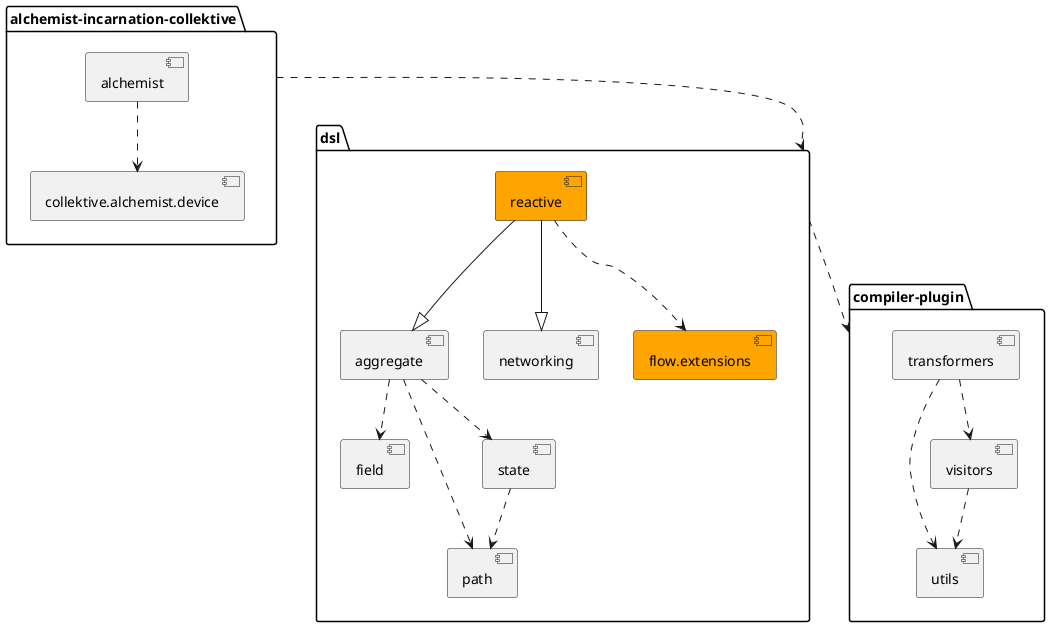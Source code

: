 @startuml

package dsl {
    [aggregate]
    [field]
    [networking]
    [path]
    [state]
    [reactive] #Orange
    [flow.extensions] #Orange
}

package "compiler-plugin" as plugin {
    [transformers]
    [utils]
    [visitors]
}

package "alchemist-incarnation-collektive" as alchemistIncarnation {
    [alchemist]
    [collektive.alchemist.device]
}

dsl ..> plugin
alchemistIncarnation ..> dsl

[aggregate] ..> [field]
[aggregate] ..> [path]
[aggregate] ..> [state]
[state] ..> [path]
[reactive] --|> [aggregate]
[reactive] --|> [networking]
[reactive] ..> [flow.extensions]

[transformers] ..> [utils]
[transformers] ..> [visitors]
[visitors] ..> [utils]

[alchemist] ..> [collektive.alchemist.device]

@enduml
